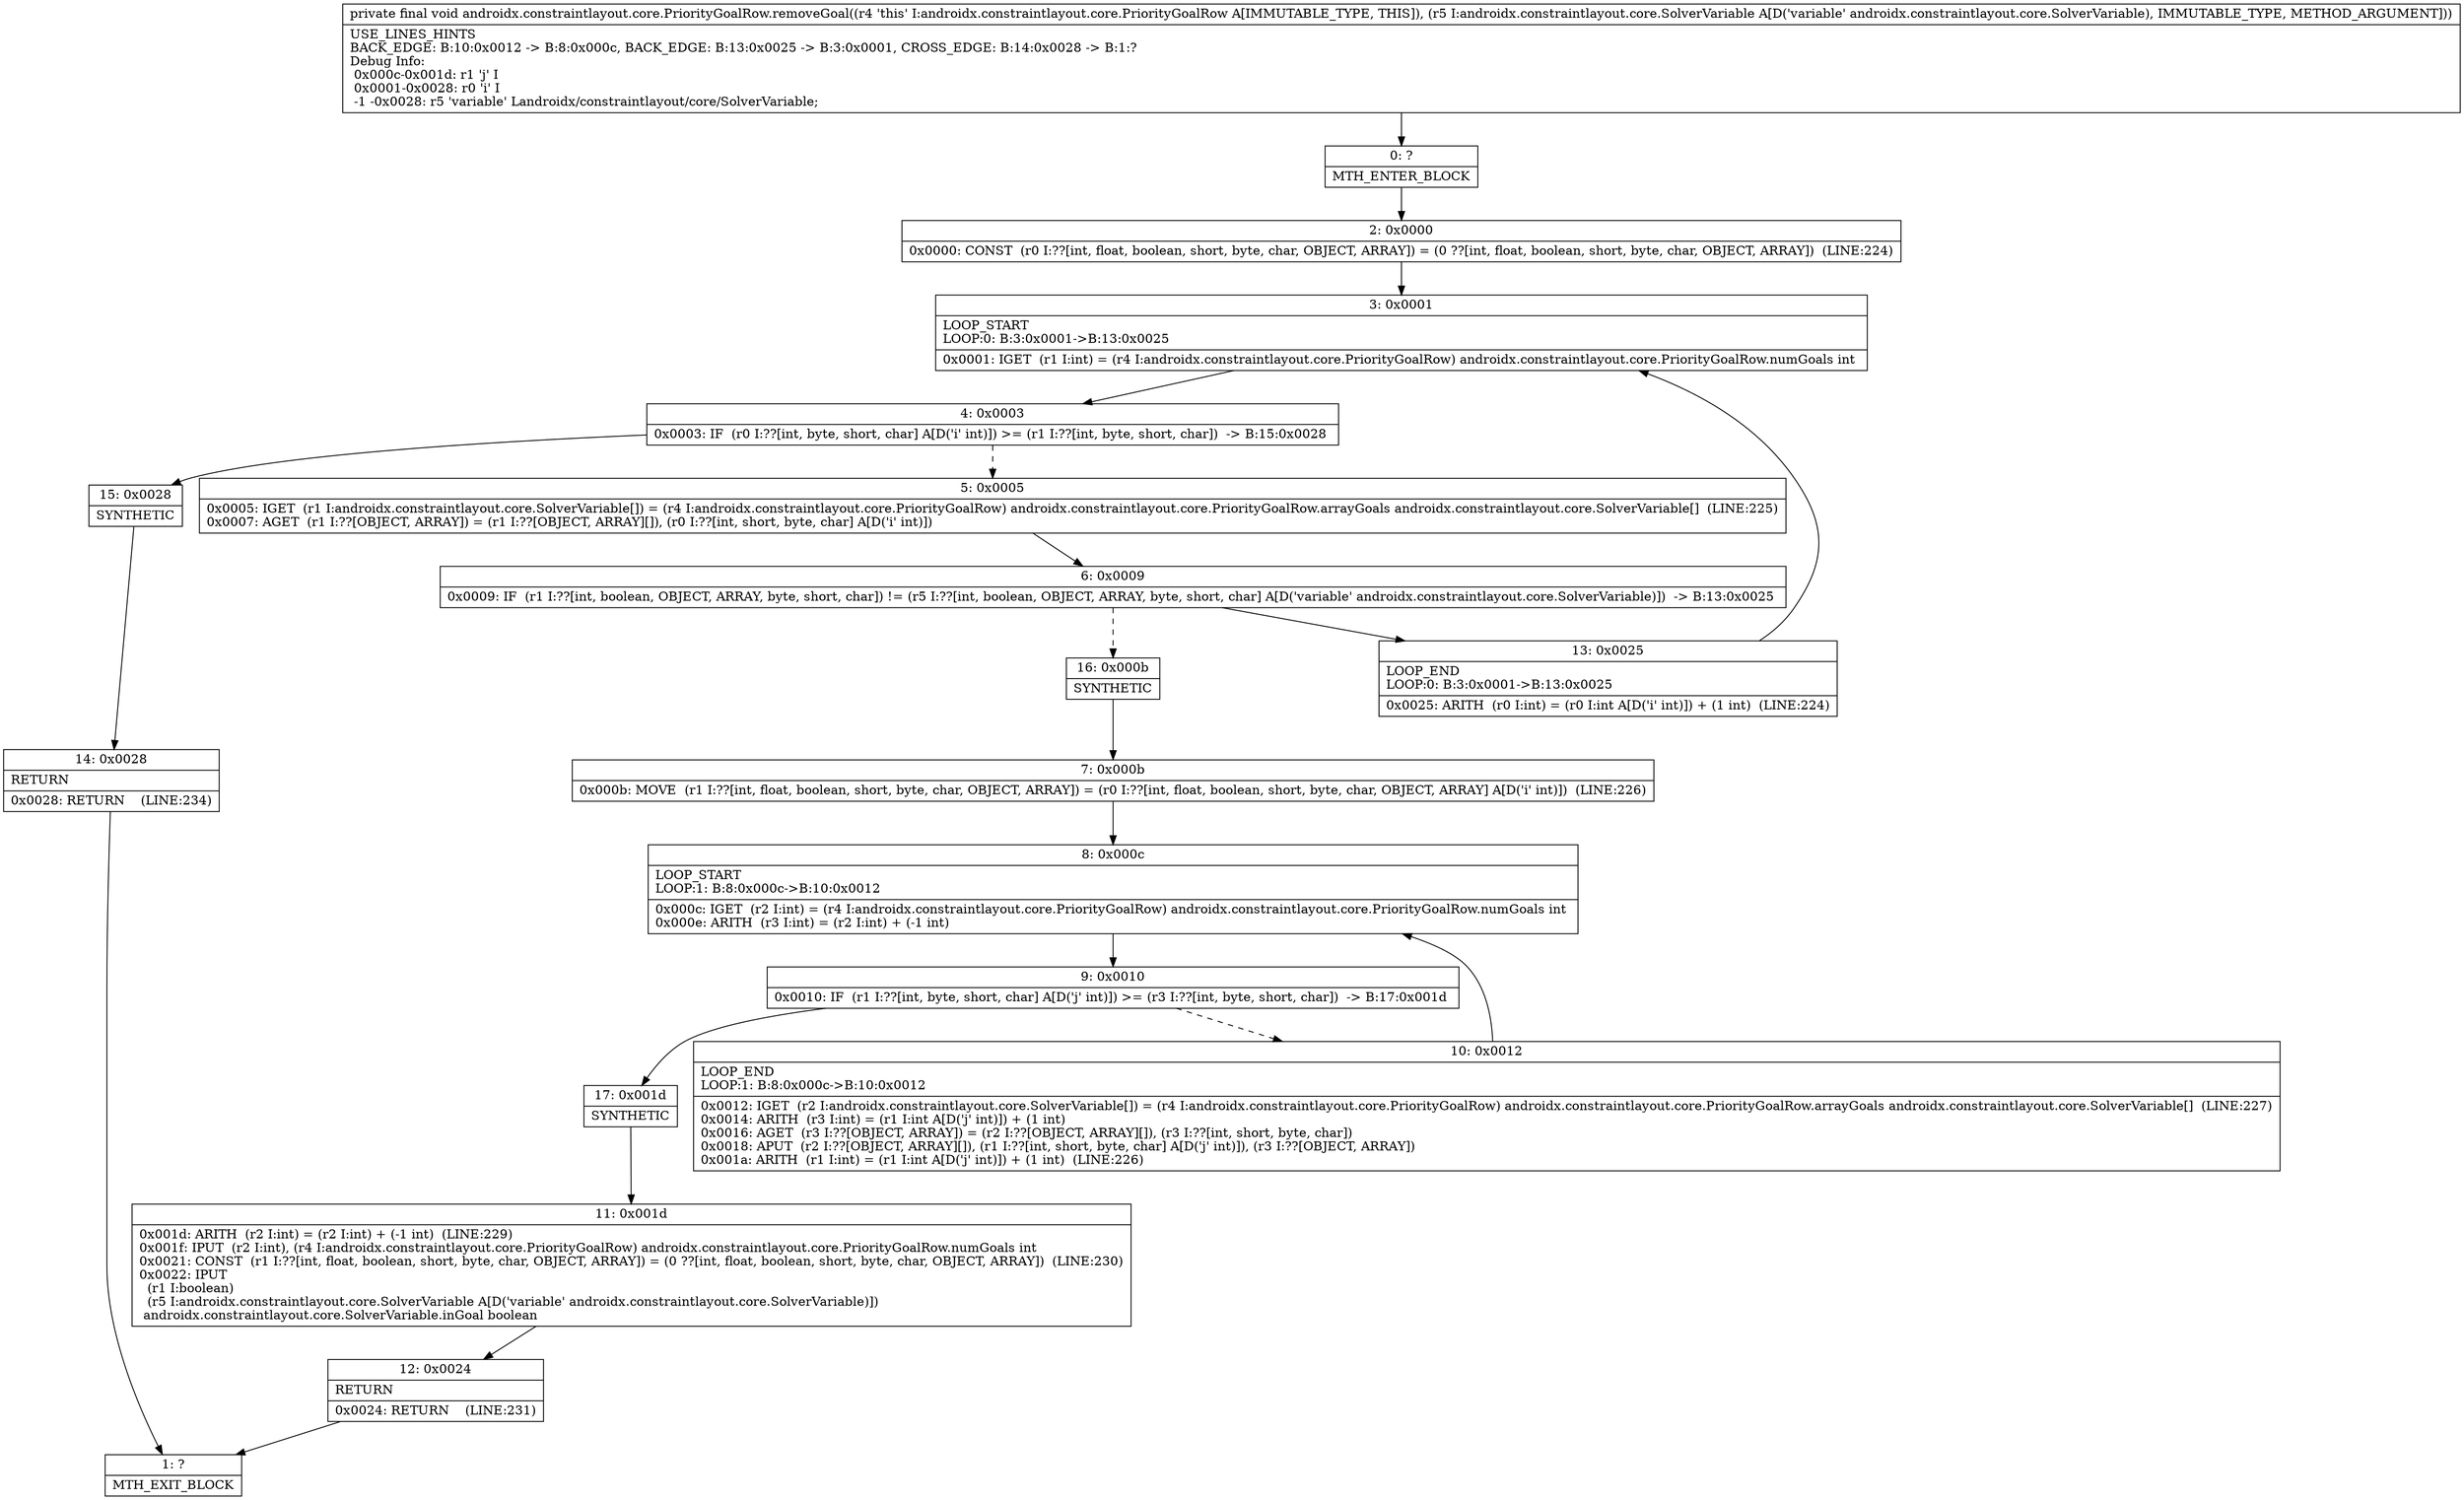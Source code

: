 digraph "CFG forandroidx.constraintlayout.core.PriorityGoalRow.removeGoal(Landroidx\/constraintlayout\/core\/SolverVariable;)V" {
Node_0 [shape=record,label="{0\:\ ?|MTH_ENTER_BLOCK\l}"];
Node_2 [shape=record,label="{2\:\ 0x0000|0x0000: CONST  (r0 I:??[int, float, boolean, short, byte, char, OBJECT, ARRAY]) = (0 ??[int, float, boolean, short, byte, char, OBJECT, ARRAY])  (LINE:224)\l}"];
Node_3 [shape=record,label="{3\:\ 0x0001|LOOP_START\lLOOP:0: B:3:0x0001\-\>B:13:0x0025\l|0x0001: IGET  (r1 I:int) = (r4 I:androidx.constraintlayout.core.PriorityGoalRow) androidx.constraintlayout.core.PriorityGoalRow.numGoals int \l}"];
Node_4 [shape=record,label="{4\:\ 0x0003|0x0003: IF  (r0 I:??[int, byte, short, char] A[D('i' int)]) \>= (r1 I:??[int, byte, short, char])  \-\> B:15:0x0028 \l}"];
Node_5 [shape=record,label="{5\:\ 0x0005|0x0005: IGET  (r1 I:androidx.constraintlayout.core.SolverVariable[]) = (r4 I:androidx.constraintlayout.core.PriorityGoalRow) androidx.constraintlayout.core.PriorityGoalRow.arrayGoals androidx.constraintlayout.core.SolverVariable[]  (LINE:225)\l0x0007: AGET  (r1 I:??[OBJECT, ARRAY]) = (r1 I:??[OBJECT, ARRAY][]), (r0 I:??[int, short, byte, char] A[D('i' int)]) \l}"];
Node_6 [shape=record,label="{6\:\ 0x0009|0x0009: IF  (r1 I:??[int, boolean, OBJECT, ARRAY, byte, short, char]) != (r5 I:??[int, boolean, OBJECT, ARRAY, byte, short, char] A[D('variable' androidx.constraintlayout.core.SolverVariable)])  \-\> B:13:0x0025 \l}"];
Node_13 [shape=record,label="{13\:\ 0x0025|LOOP_END\lLOOP:0: B:3:0x0001\-\>B:13:0x0025\l|0x0025: ARITH  (r0 I:int) = (r0 I:int A[D('i' int)]) + (1 int)  (LINE:224)\l}"];
Node_16 [shape=record,label="{16\:\ 0x000b|SYNTHETIC\l}"];
Node_7 [shape=record,label="{7\:\ 0x000b|0x000b: MOVE  (r1 I:??[int, float, boolean, short, byte, char, OBJECT, ARRAY]) = (r0 I:??[int, float, boolean, short, byte, char, OBJECT, ARRAY] A[D('i' int)])  (LINE:226)\l}"];
Node_8 [shape=record,label="{8\:\ 0x000c|LOOP_START\lLOOP:1: B:8:0x000c\-\>B:10:0x0012\l|0x000c: IGET  (r2 I:int) = (r4 I:androidx.constraintlayout.core.PriorityGoalRow) androidx.constraintlayout.core.PriorityGoalRow.numGoals int \l0x000e: ARITH  (r3 I:int) = (r2 I:int) + (\-1 int) \l}"];
Node_9 [shape=record,label="{9\:\ 0x0010|0x0010: IF  (r1 I:??[int, byte, short, char] A[D('j' int)]) \>= (r3 I:??[int, byte, short, char])  \-\> B:17:0x001d \l}"];
Node_10 [shape=record,label="{10\:\ 0x0012|LOOP_END\lLOOP:1: B:8:0x000c\-\>B:10:0x0012\l|0x0012: IGET  (r2 I:androidx.constraintlayout.core.SolverVariable[]) = (r4 I:androidx.constraintlayout.core.PriorityGoalRow) androidx.constraintlayout.core.PriorityGoalRow.arrayGoals androidx.constraintlayout.core.SolverVariable[]  (LINE:227)\l0x0014: ARITH  (r3 I:int) = (r1 I:int A[D('j' int)]) + (1 int) \l0x0016: AGET  (r3 I:??[OBJECT, ARRAY]) = (r2 I:??[OBJECT, ARRAY][]), (r3 I:??[int, short, byte, char]) \l0x0018: APUT  (r2 I:??[OBJECT, ARRAY][]), (r1 I:??[int, short, byte, char] A[D('j' int)]), (r3 I:??[OBJECT, ARRAY]) \l0x001a: ARITH  (r1 I:int) = (r1 I:int A[D('j' int)]) + (1 int)  (LINE:226)\l}"];
Node_17 [shape=record,label="{17\:\ 0x001d|SYNTHETIC\l}"];
Node_11 [shape=record,label="{11\:\ 0x001d|0x001d: ARITH  (r2 I:int) = (r2 I:int) + (\-1 int)  (LINE:229)\l0x001f: IPUT  (r2 I:int), (r4 I:androidx.constraintlayout.core.PriorityGoalRow) androidx.constraintlayout.core.PriorityGoalRow.numGoals int \l0x0021: CONST  (r1 I:??[int, float, boolean, short, byte, char, OBJECT, ARRAY]) = (0 ??[int, float, boolean, short, byte, char, OBJECT, ARRAY])  (LINE:230)\l0x0022: IPUT  \l  (r1 I:boolean)\l  (r5 I:androidx.constraintlayout.core.SolverVariable A[D('variable' androidx.constraintlayout.core.SolverVariable)])\l androidx.constraintlayout.core.SolverVariable.inGoal boolean \l}"];
Node_12 [shape=record,label="{12\:\ 0x0024|RETURN\l|0x0024: RETURN    (LINE:231)\l}"];
Node_1 [shape=record,label="{1\:\ ?|MTH_EXIT_BLOCK\l}"];
Node_15 [shape=record,label="{15\:\ 0x0028|SYNTHETIC\l}"];
Node_14 [shape=record,label="{14\:\ 0x0028|RETURN\l|0x0028: RETURN    (LINE:234)\l}"];
MethodNode[shape=record,label="{private final void androidx.constraintlayout.core.PriorityGoalRow.removeGoal((r4 'this' I:androidx.constraintlayout.core.PriorityGoalRow A[IMMUTABLE_TYPE, THIS]), (r5 I:androidx.constraintlayout.core.SolverVariable A[D('variable' androidx.constraintlayout.core.SolverVariable), IMMUTABLE_TYPE, METHOD_ARGUMENT]))  | USE_LINES_HINTS\lBACK_EDGE: B:10:0x0012 \-\> B:8:0x000c, BACK_EDGE: B:13:0x0025 \-\> B:3:0x0001, CROSS_EDGE: B:14:0x0028 \-\> B:1:?\lDebug Info:\l  0x000c\-0x001d: r1 'j' I\l  0x0001\-0x0028: r0 'i' I\l  \-1 \-0x0028: r5 'variable' Landroidx\/constraintlayout\/core\/SolverVariable;\l}"];
MethodNode -> Node_0;Node_0 -> Node_2;
Node_2 -> Node_3;
Node_3 -> Node_4;
Node_4 -> Node_5[style=dashed];
Node_4 -> Node_15;
Node_5 -> Node_6;
Node_6 -> Node_13;
Node_6 -> Node_16[style=dashed];
Node_13 -> Node_3;
Node_16 -> Node_7;
Node_7 -> Node_8;
Node_8 -> Node_9;
Node_9 -> Node_10[style=dashed];
Node_9 -> Node_17;
Node_10 -> Node_8;
Node_17 -> Node_11;
Node_11 -> Node_12;
Node_12 -> Node_1;
Node_15 -> Node_14;
Node_14 -> Node_1;
}

